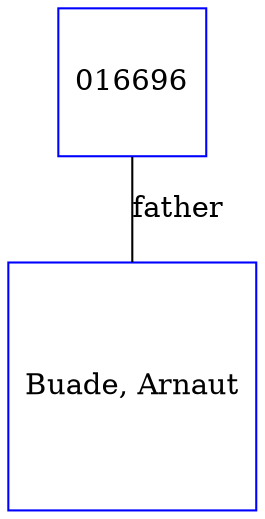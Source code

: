 digraph D {
    edge [dir=none];    node [shape=box];    "016696"   [label="016696", shape=box, regular=1, color="blue"] ;
"016482"   [label="Buade, Arnaut", shape=box, regular=1, color="blue"] ;
016696->016482 [label="father",arrowsize=0.0]; 
}